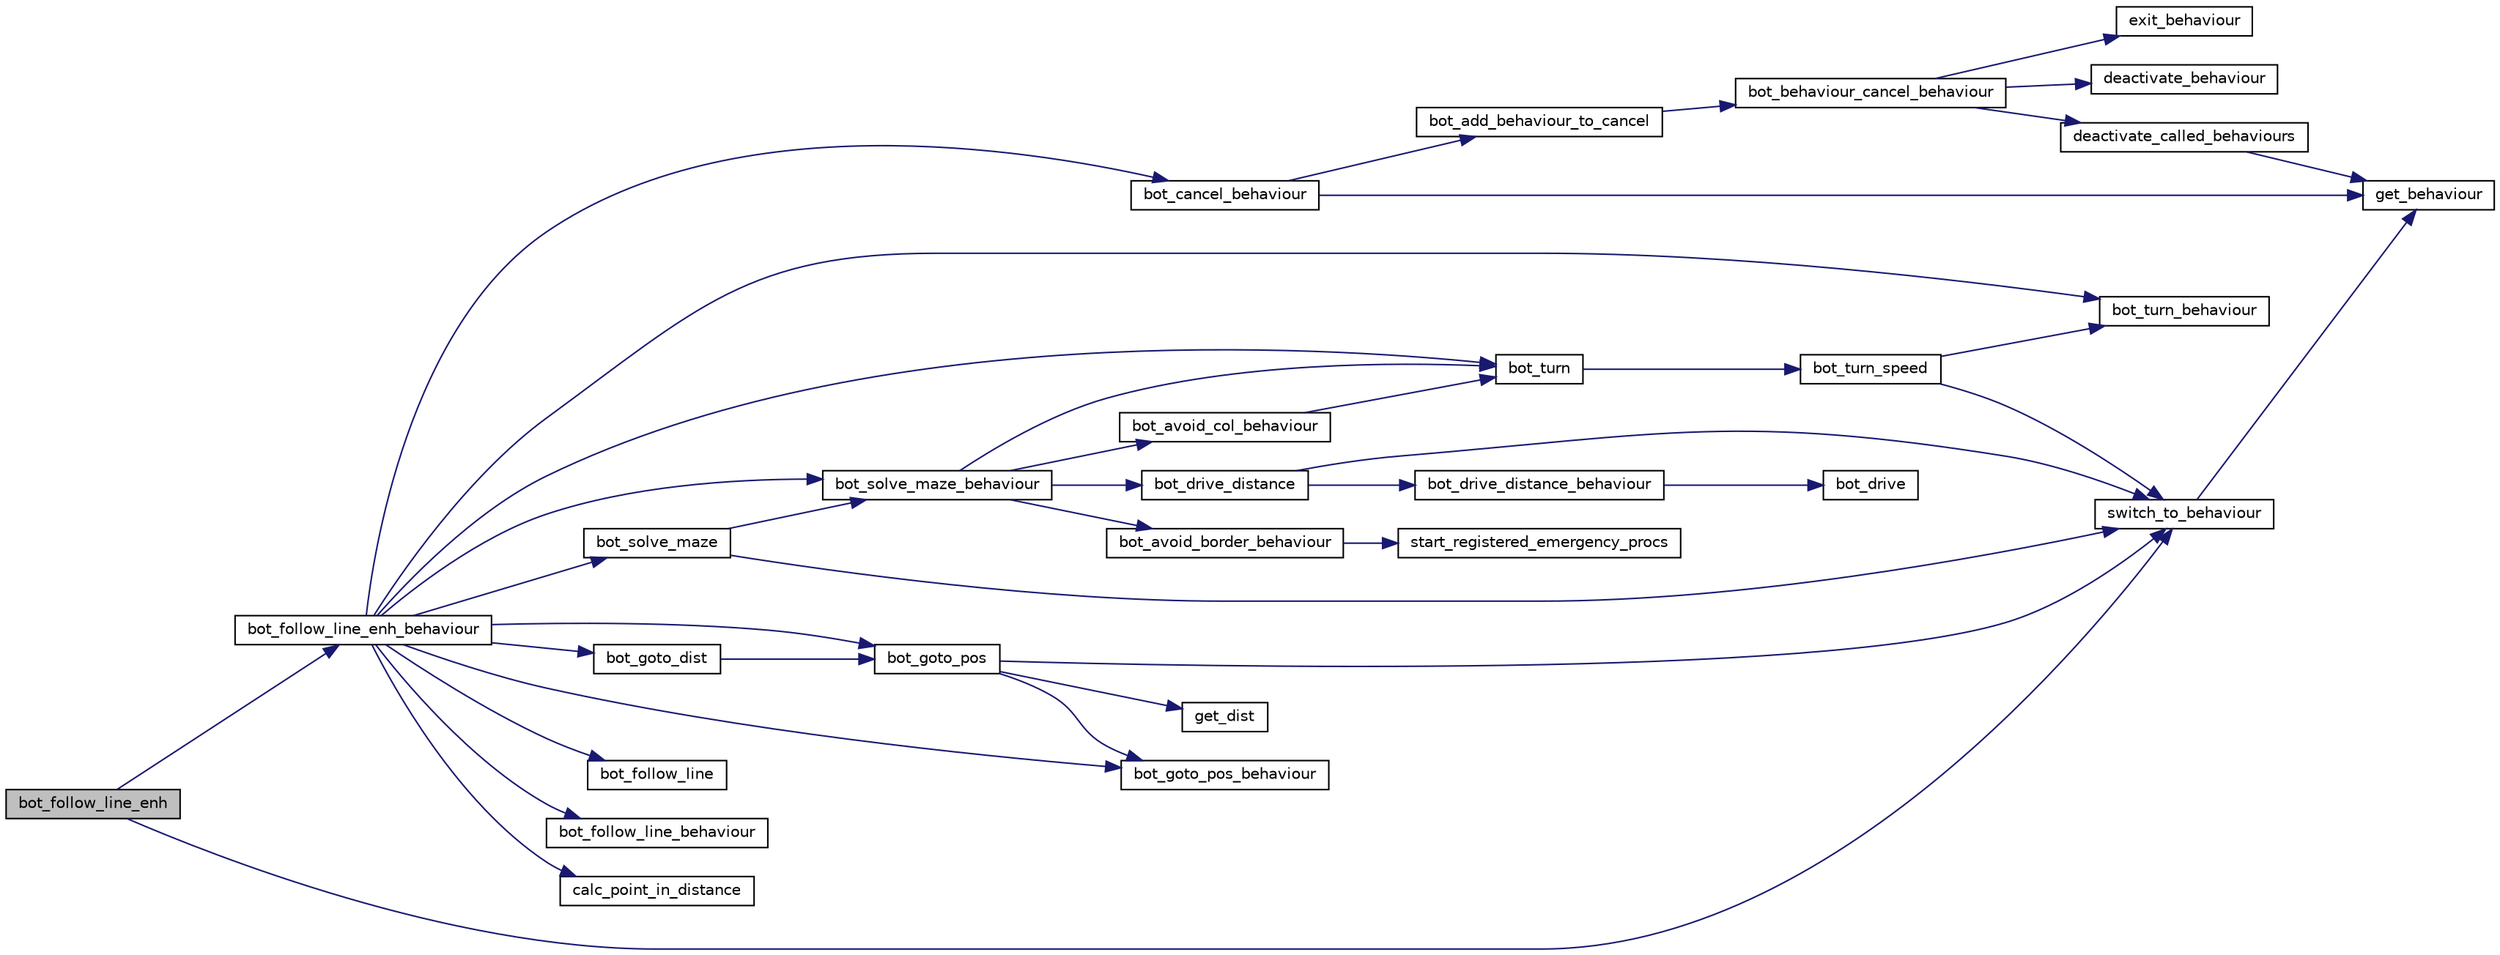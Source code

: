 digraph G
{
  edge [fontname="Helvetica",fontsize="10",labelfontname="Helvetica",labelfontsize="10"];
  node [fontname="Helvetica",fontsize="10",shape=record];
  rankdir="LR";
  Node1 [label="bot_follow_line_enh",height=0.2,width=0.4,color="black", fillcolor="grey75", style="filled" fontcolor="black"];
  Node1 -> Node2 [color="midnightblue",fontsize="10",style="solid",fontname="Helvetica"];
  Node2 [label="switch_to_behaviour",height=0.2,width=0.4,color="black", fillcolor="white", style="filled",URL="$bot-logic_8c.html#a123152ecfcd89545c2603cb3f2e873c9",tooltip="Ruft ein anderes Verhalten auf und merkt sich den Ruecksprung return_from_behaviour() kehrt dann spae..."];
  Node2 -> Node3 [color="midnightblue",fontsize="10",style="solid",fontname="Helvetica"];
  Node3 [label="get_behaviour",height=0.2,width=0.4,color="black", fillcolor="white", style="filled",URL="$bot-logic_8c.html#a11e7a95fd56f9703bd2bd9c61300df6c",tooltip="Liefert das Verhalten zurueck, welches durch function implementiert ist."];
  Node1 -> Node4 [color="midnightblue",fontsize="10",style="solid",fontname="Helvetica"];
  Node4 [label="bot_follow_line_enh_behaviour",height=0.2,width=0.4,color="black", fillcolor="white", style="filled",URL="$behaviour__follow__line__enhanced_8c.html#ac0f205109da3852b5ac6863e3805bdef"];
  Node4 -> Node5 [color="midnightblue",fontsize="10",style="solid",fontname="Helvetica"];
  Node5 [label="bot_goto_dist",height=0.2,width=0.4,color="black", fillcolor="white", style="filled",URL="$behaviour__goto__pos_8c.html#af3cd84671054daefcec8c370feaf0c1c"];
  Node5 -> Node6 [color="midnightblue",fontsize="10",style="solid",fontname="Helvetica"];
  Node6 [label="bot_goto_pos",height=0.2,width=0.4,color="black", fillcolor="white", style="filled",URL="$behaviour__goto__pos_8c.html#ab5ed29ca0a737f151df82f8babc00170"];
  Node6 -> Node2 [color="midnightblue",fontsize="10",style="solid",fontname="Helvetica"];
  Node6 -> Node7 [color="midnightblue",fontsize="10",style="solid",fontname="Helvetica"];
  Node7 [label="bot_goto_pos_behaviour",height=0.2,width=0.4,color="black", fillcolor="white", style="filled",URL="$behaviour__goto__pos_8c.html#a438ebcd779ae602e208e9ebe3b9aee44"];
  Node6 -> Node8 [color="midnightblue",fontsize="10",style="solid",fontname="Helvetica"];
  Node8 [label="get_dist",height=0.2,width=0.4,color="black", fillcolor="white", style="filled",URL="$math__utils_8c.html#a21ef181ca9f0913051fc5e75fb8ae2b7",tooltip="Ermittlung des Quadrat-Abstands zwischen zwei Punkten."];
  Node4 -> Node9 [color="midnightblue",fontsize="10",style="solid",fontname="Helvetica"];
  Node9 [label="bot_cancel_behaviour",height=0.2,width=0.4,color="black", fillcolor="white", style="filled",URL="$behaviour__cancel__behaviour_8c.html#a9d3bf9ebf7c36f74b1c02506d88a101f",tooltip="Botenfunktion zum Deaktivieren eines Verhaltens, wenn die Abbruchbedingung erfuellt ist..."];
  Node9 -> Node3 [color="midnightblue",fontsize="10",style="solid",fontname="Helvetica"];
  Node9 -> Node10 [color="midnightblue",fontsize="10",style="solid",fontname="Helvetica"];
  Node10 [label="bot_add_behaviour_to_cancel",height=0.2,width=0.4,color="black", fillcolor="white", style="filled",URL="$behaviour__cancel__behaviour_8c.html#a3dae76d2c27d6be88756c6c813e858b5",tooltip="Botenfunktion zum Deaktivieren eines Verhaltens, wenn eine Abbruchbedingung erfuellt ist..."];
  Node10 -> Node11 [color="midnightblue",fontsize="10",style="solid",fontname="Helvetica"];
  Node11 [label="bot_behaviour_cancel_behaviour",height=0.2,width=0.4,color="black", fillcolor="white", style="filled",URL="$behaviour__cancel__behaviour_8c.html#ac52e3f9c89274475f9ab2e38587f277a",tooltip="Verhalten zum bedingten Deaktivieren anderer Verhalten."];
  Node11 -> Node12 [color="midnightblue",fontsize="10",style="solid",fontname="Helvetica"];
  Node12 [label="deactivate_called_behaviours",height=0.2,width=0.4,color="black", fillcolor="white", style="filled",URL="$bot-logic_8c.html#a7f318ddb329eb66eb8ac6053e65b415f",tooltip="Deaktiviert alle von diesem Verhalten aufgerufenen Verhalten."];
  Node12 -> Node3 [color="midnightblue",fontsize="10",style="solid",fontname="Helvetica"];
  Node11 -> Node13 [color="midnightblue",fontsize="10",style="solid",fontname="Helvetica"];
  Node13 [label="exit_behaviour",height=0.2,width=0.4,color="black", fillcolor="white", style="filled",URL="$bot-logic_8c.html#ae957e610d7a3b2034084f87277a319de",tooltip="Kehrt zum aufrufenden Verhalten zurueck und setzt den Status auf Erfolg oder Misserfolg."];
  Node11 -> Node14 [color="midnightblue",fontsize="10",style="solid",fontname="Helvetica"];
  Node14 [label="deactivate_behaviour",height=0.2,width=0.4,color="black", fillcolor="white", style="filled",URL="$bot-logic_8c.html#a03b8247dc4df0a3b5fd29d42a5cdc88e",tooltip="Deaktiviert ein Verhalten."];
  Node4 -> Node7 [color="midnightblue",fontsize="10",style="solid",fontname="Helvetica"];
  Node4 -> Node15 [color="midnightblue",fontsize="10",style="solid",fontname="Helvetica"];
  Node15 [label="bot_follow_line",height=0.2,width=0.4,color="black", fillcolor="white", style="filled",URL="$behaviour__follow__line_8h.html#a697f0c554ed200340351641b5dbb091d"];
  Node4 -> Node16 [color="midnightblue",fontsize="10",style="solid",fontname="Helvetica"];
  Node16 [label="bot_follow_line_behaviour",height=0.2,width=0.4,color="black", fillcolor="white", style="filled",URL="$behaviour__follow__line_8h.html#afc60ceec962790640af859b4cdf30113"];
  Node4 -> Node17 [color="midnightblue",fontsize="10",style="solid",fontname="Helvetica"];
  Node17 [label="calc_point_in_distance",height=0.2,width=0.4,color="black", fillcolor="white", style="filled",URL="$math__utils_8c.html#a6596387c20201193119f1038edca2924",tooltip="Ermittelt die Koordinaten eines Punktes, der um dx mm in x- und dy mm in y-Richtung gegenueber der ak..."];
  Node4 -> Node6 [color="midnightblue",fontsize="10",style="solid",fontname="Helvetica"];
  Node4 -> Node18 [color="midnightblue",fontsize="10",style="solid",fontname="Helvetica"];
  Node18 [label="bot_turn",height=0.2,width=0.4,color="black", fillcolor="white", style="filled",URL="$behaviour__turn_8c.html#af8e1b5de92fa7f8f465615dff50b81fb",tooltip="Dreht den Bot im mathematischen Drehsinn."];
  Node18 -> Node19 [color="midnightblue",fontsize="10",style="solid",fontname="Helvetica"];
  Node19 [label="bot_turn_speed",height=0.2,width=0.4,color="black", fillcolor="white", style="filled",URL="$behaviour__turn_8c.html#a7b75d957ab1dbf1a79d5403011a0b952",tooltip="Dreht den Bot im mathematischen Drehsinn im Rahmen der angegebenen Geschwindigkeiten."];
  Node19 -> Node2 [color="midnightblue",fontsize="10",style="solid",fontname="Helvetica"];
  Node19 -> Node20 [color="midnightblue",fontsize="10",style="solid",fontname="Helvetica"];
  Node20 [label="bot_turn_behaviour",height=0.2,width=0.4,color="black", fillcolor="white", style="filled",URL="$behaviour__turn_8c.html#aa49007295687228b4083f8f84208def4",tooltip="Das Verhalten laesst den Bot eine Punktdrehung durchfuehren."];
  Node4 -> Node21 [color="midnightblue",fontsize="10",style="solid",fontname="Helvetica"];
  Node21 [label="bot_solve_maze",height=0.2,width=0.4,color="black", fillcolor="white", style="filled",URL="$behaviour__solve__maze_8c.html#a4df4c969b0f99a253af4f1cc83053f59"];
  Node21 -> Node2 [color="midnightblue",fontsize="10",style="solid",fontname="Helvetica"];
  Node21 -> Node22 [color="midnightblue",fontsize="10",style="solid",fontname="Helvetica"];
  Node22 [label="bot_solve_maze_behaviour",height=0.2,width=0.4,color="black", fillcolor="white", style="filled",URL="$behaviour__solve__maze_8c.html#affbbddf73be1adc7ccc66fa0b1c30e9e"];
  Node22 -> Node23 [color="midnightblue",fontsize="10",style="solid",fontname="Helvetica"];
  Node23 [label="bot_avoid_col_behaviour",height=0.2,width=0.4,color="black", fillcolor="white", style="filled",URL="$behaviour__avoid__col_8c.html#af537d5e45f3f8339619d9dccf7d86e5d"];
  Node23 -> Node18 [color="midnightblue",fontsize="10",style="solid",fontname="Helvetica"];
  Node22 -> Node24 [color="midnightblue",fontsize="10",style="solid",fontname="Helvetica"];
  Node24 [label="bot_avoid_border_behaviour",height=0.2,width=0.4,color="black", fillcolor="white", style="filled",URL="$behaviour__avoid__border_8c.html#a2941d3177f415a75eee81902f17b4357"];
  Node24 -> Node25 [color="midnightblue",fontsize="10",style="solid",fontname="Helvetica"];
  Node25 [label="start_registered_emergency_procs",height=0.2,width=0.4,color="black", fillcolor="white", style="filled",URL="$bot-logic_8c.html#a7a99d860f2e55d72ad544e4d6331760e",tooltip="Beim Ausloesen eines Notfalls wird diese Routine angesprungen und ruft alle registrierten Prozeduren ..."];
  Node22 -> Node26 [color="midnightblue",fontsize="10",style="solid",fontname="Helvetica"];
  Node26 [label="bot_drive_distance",height=0.2,width=0.4,color="black", fillcolor="white", style="filled",URL="$behaviour__drive__distance_8c.html#ae7b188b6785c5e337c51509282ca790e"];
  Node26 -> Node2 [color="midnightblue",fontsize="10",style="solid",fontname="Helvetica"];
  Node26 -> Node27 [color="midnightblue",fontsize="10",style="solid",fontname="Helvetica"];
  Node27 [label="bot_drive_distance_behaviour",height=0.2,width=0.4,color="black", fillcolor="white", style="filled",URL="$behaviour__drive__distance_8c.html#ae8ac26948cf65b72d78549e85390d861"];
  Node27 -> Node28 [color="midnightblue",fontsize="10",style="solid",fontname="Helvetica"];
  Node28 [label="bot_drive",height=0.2,width=0.4,color="black", fillcolor="white", style="filled",URL="$behaviour__drive__distance_8c.html#a3326d2bd0b9ba5fe13e7a0fae98a1c8b"];
  Node22 -> Node18 [color="midnightblue",fontsize="10",style="solid",fontname="Helvetica"];
  Node4 -> Node22 [color="midnightblue",fontsize="10",style="solid",fontname="Helvetica"];
  Node4 -> Node20 [color="midnightblue",fontsize="10",style="solid",fontname="Helvetica"];
}
